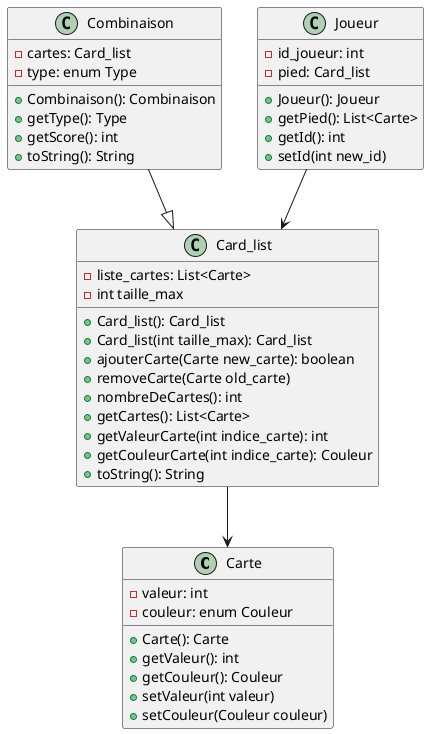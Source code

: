 @startuml model

class Carte{
    - valeur: int
    - couleur: enum Couleur
    + Carte(): Carte
    + getValeur(): int
    + getCouleur(): Couleur
    + setValeur(int valeur)
    + setCouleur(Couleur couleur)
}

class Combinaison{
    - cartes: Card_list
    - type: enum Type
    + Combinaison(): Combinaison 
    + getType(): Type 
    + getScore(): int 
    + toString(): String
}

class Joueur{
    - id_joueur: int
    - pied: Card_list
    + Joueur(): Joueur
    + getPied(): List<Carte>
    + getId(): int
    + setId(int new_id)
}

class Card_list{
    - liste_cartes: List<Carte>
    - int taille_max
    + Card_list(): Card_list
    + Card_list(int taille_max): Card_list
    + ajouterCarte(Carte new_carte): boolean
    + removeCarte(Carte old_carte)
    + nombreDeCartes(): int 
    + getCartes(): List<Carte> 
    + getValeurCarte(int indice_carte): int
    + getCouleurCarte(int indice_carte): Couleur
    + toString(): String
 
    
}

Combinaison --|> Card_list
Joueur --> Card_list
Card_list --> Carte


@enduml
